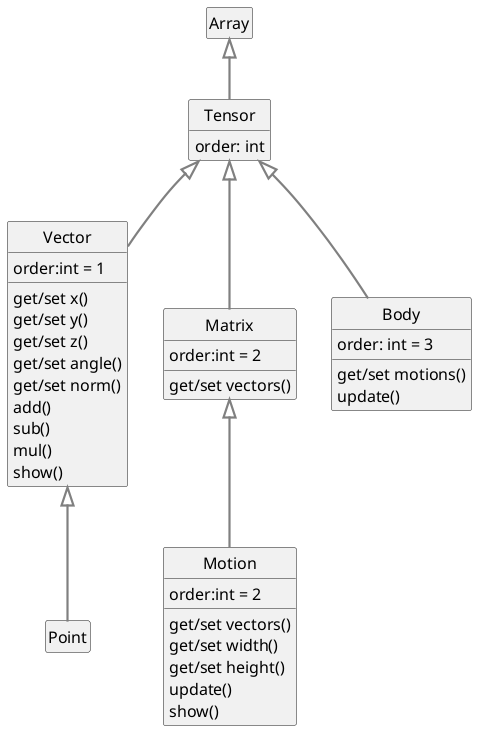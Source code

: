 @startuml maths
skinparam style strictuml
skinparam DefaultFontName Arial
skinparam DefaultFontSize 16
skinparam DefaultFontStyle bold
skinparam ArrowThickness 2.2
skinparam ArrowColor #gray
hide empty members

class Array {
}

class Tensor {
    order: int
}

class Vector {
    order:int = 1
    get/set x()
    get/set y()
    get/set z()
    get/set angle()
    get/set norm()
    add()
    sub()
    mul()
    show()
}

class Matrix {
    order:int = 2
    get/set vectors() 
}

class Motion {
    order:int = 2
    get/set vectors()
    get/set width()
    get/set height()
    update()
    show()
}

class Body {
    order: int = 3
    get/set motions()
    update()
}

Array <|-- Tensor
Tensor <|-- Vector
Tensor <|-- Matrix
Tensor <|-- Body
Matrix <|-- Motion
Vector <|-- Point

@enduml